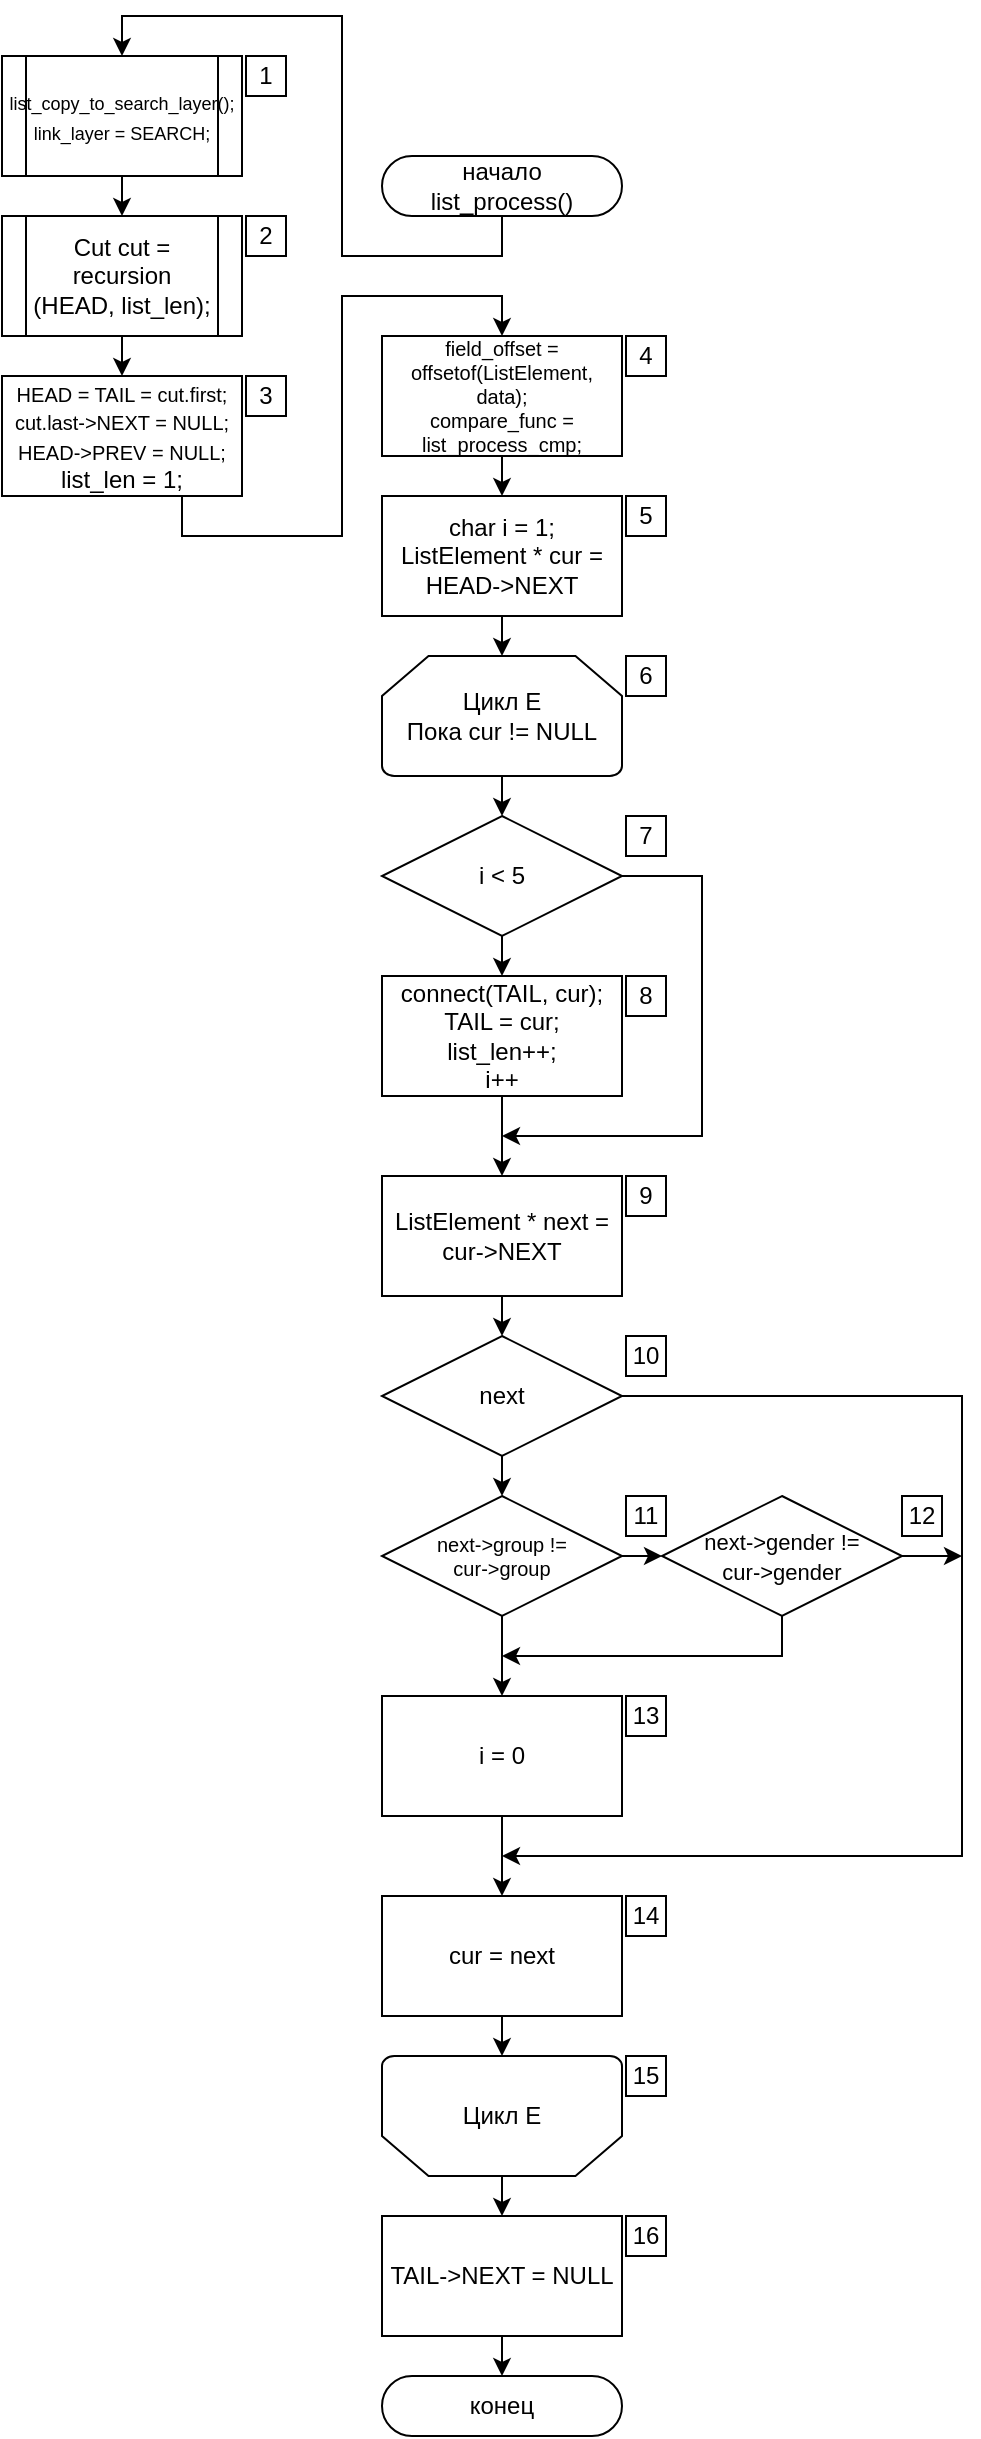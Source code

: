 <mxfile compressed="false" version="13.9.9" type="device">
  <diagram id="uBbau7ussQgPSl02ERnx" name="Page-1">
    <mxGraphModel dx="2090" dy="1965" grid="1" gridSize="10" guides="1" tooltips="1" connect="1" arrows="1" fold="1" page="1" pageScale="1" pageWidth="850" pageHeight="1100" math="0" shadow="0" extFonts="Permanent Marker^https://fonts.googleapis.com/css?family=Permanent+Marker">
      <root>
        <mxCell id="0" />
        <mxCell id="1" parent="0" />
        <mxCell id="qXloWMecU9iQvMMXv3q1-344" style="edgeStyle=orthogonalEdgeStyle;rounded=0;orthogonalLoop=1;jettySize=auto;html=1;exitX=0.5;exitY=1;exitDx=0;exitDy=0;entryX=0.5;entryY=0;entryDx=0;entryDy=0;endSize=6;fontSize=12;" parent="1" source="325" target="qXloWMecU9iQvMMXv3q1-339" edge="1">
          <mxGeometry relative="1" as="geometry">
            <Array as="points">
              <mxPoint x="60" y="-70" />
              <mxPoint x="-20" y="-70" />
              <mxPoint x="-20" y="-190" />
              <mxPoint x="-130" y="-190" />
            </Array>
          </mxGeometry>
        </mxCell>
        <mxCell id="325" value="начало&lt;br&gt;list_process()" style="rounded=1;whiteSpace=wrap;html=1;arcSize=50;" parent="1" vertex="1">
          <mxGeometry y="-120" width="120" height="30" as="geometry" />
        </mxCell>
        <mxCell id="326" value="конец" style="rounded=1;whiteSpace=wrap;html=1;arcSize=50;" parent="1" vertex="1">
          <mxGeometry y="990" width="120" height="30" as="geometry" />
        </mxCell>
        <mxCell id="324" value="TAIL-&gt;NEXT = NULL" style="rounded=0;whiteSpace=wrap;html=1;" parent="1" vertex="1">
          <mxGeometry y="910" width="120" height="60" as="geometry" />
        </mxCell>
        <mxCell id="327" style="edgeStyle=orthogonalEdgeStyle;rounded=0;orthogonalLoop=1;jettySize=auto;html=1;exitX=0.5;exitY=1;exitDx=0;exitDy=0;entryX=0.5;entryY=0;entryDx=0;entryDy=0;" parent="1" source="324" target="326" edge="1">
          <mxGeometry relative="1" as="geometry" />
        </mxCell>
        <mxCell id="322" value="Цикл E&lt;br&gt;Пока cur != NULL" style="strokeWidth=1;html=1;shape=mxgraph.flowchart.loop_limit;whiteSpace=wrap;flipV=0;" parent="1" vertex="1">
          <mxGeometry y="130" width="120" height="60" as="geometry" />
        </mxCell>
        <mxCell id="323" value="Цикл E" style="strokeWidth=1;html=1;shape=mxgraph.flowchart.loop_limit;whiteSpace=wrap;flipV=1;" parent="1" vertex="1">
          <mxGeometry y="830" width="120" height="60" as="geometry" />
        </mxCell>
        <mxCell id="321" value="cur = next" style="rounded=0;whiteSpace=wrap;html=1;" parent="1" vertex="1">
          <mxGeometry y="750" width="120" height="60" as="geometry" />
        </mxCell>
        <mxCell id="328" style="edgeStyle=orthogonalEdgeStyle;rounded=0;orthogonalLoop=1;jettySize=auto;html=1;exitX=0.5;exitY=1;exitDx=0;exitDy=0;entryX=0.5;entryY=0;entryDx=0;entryDy=0;" parent="1" source="321" target="323" edge="1">
          <mxGeometry relative="1" as="geometry" />
        </mxCell>
        <mxCell id="qXloWMecU9iQvMMXv3q1-355" style="edgeStyle=orthogonalEdgeStyle;rounded=0;orthogonalLoop=1;jettySize=auto;html=1;exitX=0.5;exitY=1;exitDx=0;exitDy=0;entryX=0.5;entryY=0;entryDx=0;entryDy=0;endSize=6;fontSize=10;" parent="1" source="320" target="qXloWMecU9iQvMMXv3q1-353" edge="1">
          <mxGeometry relative="1" as="geometry" />
        </mxCell>
        <mxCell id="320" value="next" style="rhombus;whiteSpace=wrap;html=1;rounded=0;" parent="1" vertex="1">
          <mxGeometry y="470" width="120" height="60" as="geometry" />
        </mxCell>
        <mxCell id="319" value="i = 0" style="rounded=0;whiteSpace=wrap;html=1;" parent="1" vertex="1">
          <mxGeometry y="650" width="120" height="60" as="geometry" />
        </mxCell>
        <mxCell id="329" style="edgeStyle=orthogonalEdgeStyle;rounded=0;orthogonalLoop=1;jettySize=auto;html=1;exitX=0.5;exitY=1;exitDx=0;exitDy=0;entryX=0.5;entryY=0;entryDx=0;entryDy=0;" parent="1" source="319" target="321" edge="1">
          <mxGeometry relative="1" as="geometry" />
        </mxCell>
        <mxCell id="331" style="edgeStyle=orthogonalEdgeStyle;rounded=0;orthogonalLoop=1;jettySize=auto;html=1;exitX=1;exitY=0.5;exitDx=0;exitDy=0;" parent="1" source="320" edge="1">
          <mxGeometry relative="1" as="geometry">
            <mxPoint x="60" y="730" as="targetPoint" />
            <Array as="points">
              <mxPoint x="290" y="500" />
              <mxPoint x="290" y="730" />
            </Array>
          </mxGeometry>
        </mxCell>
        <mxCell id="318" value="ListElement * next = cur-&gt;NEXT" style="rounded=0;whiteSpace=wrap;html=1;" parent="1" vertex="1">
          <mxGeometry y="390" width="120" height="60" as="geometry" />
        </mxCell>
        <mxCell id="332" style="edgeStyle=orthogonalEdgeStyle;rounded=0;orthogonalLoop=1;jettySize=auto;html=1;exitX=0.5;exitY=1;exitDx=0;exitDy=0;entryX=0.5;entryY=0;entryDx=0;entryDy=0;" parent="1" source="318" target="320" edge="1">
          <mxGeometry relative="1" as="geometry" />
        </mxCell>
        <mxCell id="317" value="i &lt; 5" style="rhombus;whiteSpace=wrap;html=1;rounded=0;" parent="1" vertex="1">
          <mxGeometry y="210" width="120" height="60" as="geometry" />
        </mxCell>
        <mxCell id="316" value="connect(TAIL, cur);&lt;br&gt;TAIL = cur;&lt;br&gt;list_len++;&lt;br&gt;i++" style="rounded=0;whiteSpace=wrap;html=1;" parent="1" vertex="1">
          <mxGeometry y="290" width="120" height="60" as="geometry" />
        </mxCell>
        <mxCell id="333" style="edgeStyle=orthogonalEdgeStyle;rounded=0;orthogonalLoop=1;jettySize=auto;html=1;exitX=0.5;exitY=1;exitDx=0;exitDy=0;entryX=0.5;entryY=0;entryDx=0;entryDy=0;" parent="1" source="316" target="318" edge="1">
          <mxGeometry relative="1" as="geometry" />
        </mxCell>
        <mxCell id="334" style="edgeStyle=orthogonalEdgeStyle;rounded=0;orthogonalLoop=1;jettySize=auto;html=1;exitX=0.5;exitY=1;exitDx=0;exitDy=0;entryX=0.5;entryY=0;entryDx=0;entryDy=0;" parent="1" source="317" target="316" edge="1">
          <mxGeometry relative="1" as="geometry" />
        </mxCell>
        <mxCell id="335" style="edgeStyle=orthogonalEdgeStyle;rounded=0;orthogonalLoop=1;jettySize=auto;html=1;exitX=1;exitY=0.5;exitDx=0;exitDy=0;" parent="1" source="317" edge="1">
          <mxGeometry relative="1" as="geometry">
            <mxPoint x="60" y="370" as="targetPoint" />
            <Array as="points">
              <mxPoint x="160" y="240" />
              <mxPoint x="160" y="370" />
            </Array>
          </mxGeometry>
        </mxCell>
        <mxCell id="336" style="edgeStyle=orthogonalEdgeStyle;rounded=0;orthogonalLoop=1;jettySize=auto;html=1;exitX=0.5;exitY=1;exitDx=0;exitDy=0;entryX=0.5;entryY=0;entryDx=0;entryDy=0;" parent="1" source="322" target="317" edge="1">
          <mxGeometry relative="1" as="geometry" />
        </mxCell>
        <mxCell id="337" style="edgeStyle=orthogonalEdgeStyle;rounded=0;orthogonalLoop=1;jettySize=auto;html=1;exitX=0.5;exitY=1;exitDx=0;exitDy=0;entryX=0.5;entryY=0;entryDx=0;entryDy=0;" parent="1" source="323" target="324" edge="1">
          <mxGeometry relative="1" as="geometry" />
        </mxCell>
        <mxCell id="315" value="char i = 1;&lt;br&gt;ListElement * cur = HEAD-&amp;gt;NEXT" style="rounded=0;whiteSpace=wrap;html=1;" parent="1" vertex="1">
          <mxGeometry y="50" width="120" height="60" as="geometry" />
        </mxCell>
        <mxCell id="338" style="edgeStyle=orthogonalEdgeStyle;rounded=0;orthogonalLoop=1;jettySize=auto;html=1;exitX=0.5;exitY=1;exitDx=0;exitDy=0;entryX=0.5;entryY=0;entryDx=0;entryDy=0;" parent="1" source="315" target="322" edge="1">
          <mxGeometry relative="1" as="geometry" />
        </mxCell>
        <mxCell id="qXloWMecU9iQvMMXv3q1-350" style="edgeStyle=orthogonalEdgeStyle;rounded=0;orthogonalLoop=1;jettySize=auto;html=1;exitX=0.5;exitY=1;exitDx=0;exitDy=0;entryX=0.5;entryY=0;entryDx=0;entryDy=0;endSize=6;fontSize=12;" parent="1" source="qXloWMecU9iQvMMXv3q1-339" target="qXloWMecU9iQvMMXv3q1-341" edge="1">
          <mxGeometry relative="1" as="geometry" />
        </mxCell>
        <mxCell id="qXloWMecU9iQvMMXv3q1-339" value="&lt;font style=&quot;font-size: 9px&quot;&gt;list_copy_to_search_layer();&lt;br&gt;link_layer = SEARCH;&lt;/font&gt;" style="shape=process;whiteSpace=wrap;html=1;backgroundOutline=1;fontFamily=Helvetica;fontSize=12;fontColor=#000000;align=center;strokeColor=#000000;fillColor=#ffffff;" parent="1" vertex="1">
          <mxGeometry x="-190" y="-170" width="120" height="60" as="geometry" />
        </mxCell>
        <mxCell id="qXloWMecU9iQvMMXv3q1-347" style="edgeStyle=orthogonalEdgeStyle;rounded=0;orthogonalLoop=1;jettySize=auto;html=1;exitX=0.5;exitY=1;exitDx=0;exitDy=0;entryX=0.5;entryY=0;entryDx=0;entryDy=0;endSize=6;fontSize=12;" parent="1" source="qXloWMecU9iQvMMXv3q1-341" target="qXloWMecU9iQvMMXv3q1-342" edge="1">
          <mxGeometry relative="1" as="geometry" />
        </mxCell>
        <mxCell id="qXloWMecU9iQvMMXv3q1-341" value="&lt;span&gt;Cut cut =&lt;br&gt;recursion&lt;br&gt;(HEAD, list_len);&lt;/span&gt;" style="shape=process;whiteSpace=wrap;html=1;backgroundOutline=1;fontSize=12;" parent="1" vertex="1">
          <mxGeometry x="-190" y="-90" width="120" height="60" as="geometry" />
        </mxCell>
        <mxCell id="qXloWMecU9iQvMMXv3q1-351" style="edgeStyle=orthogonalEdgeStyle;rounded=0;orthogonalLoop=1;jettySize=auto;html=1;exitX=0.5;exitY=1;exitDx=0;exitDy=0;entryX=0.5;entryY=0;entryDx=0;entryDy=0;endSize=6;fontSize=12;" parent="1" source="qXloWMecU9iQvMMXv3q1-342" target="qXloWMecU9iQvMMXv3q1-349" edge="1">
          <mxGeometry relative="1" as="geometry">
            <Array as="points">
              <mxPoint x="-100" y="70" />
              <mxPoint x="-20" y="70" />
              <mxPoint x="-20" y="-50" />
              <mxPoint x="60" y="-50" />
            </Array>
          </mxGeometry>
        </mxCell>
        <mxCell id="qXloWMecU9iQvMMXv3q1-342" value="&lt;font style=&quot;font-size: 10px&quot;&gt;&lt;span&gt;HEAD = TAIL = cut.first;&lt;/span&gt;&lt;br&gt;&lt;span&gt;cut.last-&amp;gt;NEXT = NULL;&lt;/span&gt;&lt;br&gt;&lt;span&gt;HEAD-&amp;gt;PREV = NULL;&lt;br&gt;&lt;/span&gt;&lt;span style=&quot;font-size: 12px&quot;&gt;list_len = 1;&lt;/span&gt;&lt;span&gt;&lt;br&gt;&lt;/span&gt;&lt;/font&gt;" style="rounded=0;whiteSpace=wrap;html=1;fontSize=12;" parent="1" vertex="1">
          <mxGeometry x="-190" y="-10" width="120" height="60" as="geometry" />
        </mxCell>
        <mxCell id="qXloWMecU9iQvMMXv3q1-352" style="edgeStyle=orthogonalEdgeStyle;rounded=0;orthogonalLoop=1;jettySize=auto;html=1;exitX=0.5;exitY=1;exitDx=0;exitDy=0;entryX=0.5;entryY=0;entryDx=0;entryDy=0;endSize=6;fontSize=12;" parent="1" source="qXloWMecU9iQvMMXv3q1-349" target="315" edge="1">
          <mxGeometry relative="1" as="geometry" />
        </mxCell>
        <mxCell id="qXloWMecU9iQvMMXv3q1-349" value="&lt;font style=&quot;font-size: 10px&quot;&gt;field_offset = offsetof(ListElement, data);&lt;br&gt;compare_func = list_process_cmp;&lt;/font&gt;" style="rounded=0;whiteSpace=wrap;html=1;fontSize=10;" parent="1" vertex="1">
          <mxGeometry y="-30" width="120" height="60" as="geometry" />
        </mxCell>
        <mxCell id="qXloWMecU9iQvMMXv3q1-356" style="edgeStyle=orthogonalEdgeStyle;rounded=0;orthogonalLoop=1;jettySize=auto;html=1;exitX=0.5;exitY=1;exitDx=0;exitDy=0;entryX=0.5;entryY=0;entryDx=0;entryDy=0;endSize=6;fontSize=10;" parent="1" source="qXloWMecU9iQvMMXv3q1-353" target="319" edge="1">
          <mxGeometry relative="1" as="geometry" />
        </mxCell>
        <mxCell id="qXloWMecU9iQvMMXv3q1-357" style="edgeStyle=orthogonalEdgeStyle;rounded=0;orthogonalLoop=1;jettySize=auto;html=1;exitX=1;exitY=0.5;exitDx=0;exitDy=0;entryX=0;entryY=0.5;entryDx=0;entryDy=0;endSize=6;fontSize=10;" parent="1" source="qXloWMecU9iQvMMXv3q1-353" target="qXloWMecU9iQvMMXv3q1-354" edge="1">
          <mxGeometry relative="1" as="geometry" />
        </mxCell>
        <mxCell id="qXloWMecU9iQvMMXv3q1-353" value="next-&amp;gt;group !=&lt;br&gt;cur-&amp;gt;group" style="rhombus;whiteSpace=wrap;html=1;rounded=0;fontSize=10;" parent="1" vertex="1">
          <mxGeometry y="550" width="120" height="60" as="geometry" />
        </mxCell>
        <mxCell id="qXloWMecU9iQvMMXv3q1-358" style="edgeStyle=orthogonalEdgeStyle;rounded=0;orthogonalLoop=1;jettySize=auto;html=1;exitX=0.5;exitY=1;exitDx=0;exitDy=0;endSize=6;fontSize=10;" parent="1" source="qXloWMecU9iQvMMXv3q1-354" edge="1">
          <mxGeometry relative="1" as="geometry">
            <mxPoint x="60" y="630" as="targetPoint" />
            <Array as="points">
              <mxPoint x="200" y="630" />
            </Array>
          </mxGeometry>
        </mxCell>
        <mxCell id="qXloWMecU9iQvMMXv3q1-359" style="edgeStyle=orthogonalEdgeStyle;rounded=0;orthogonalLoop=1;jettySize=auto;html=1;endSize=6;fontSize=10;" parent="1" source="qXloWMecU9iQvMMXv3q1-354" edge="1">
          <mxGeometry relative="1" as="geometry">
            <mxPoint x="290" y="580" as="targetPoint" />
          </mxGeometry>
        </mxCell>
        <mxCell id="qXloWMecU9iQvMMXv3q1-354" value="&lt;font style=&quot;font-size: 11px&quot;&gt;next-&amp;gt;gender !=&lt;br&gt;cur-&amp;gt;gender&lt;/font&gt;" style="rhombus;whiteSpace=wrap;html=1;rounded=0;" parent="1" vertex="1">
          <mxGeometry x="140" y="550" width="120" height="60" as="geometry" />
        </mxCell>
        <mxCell id="M_NYjB1fpqTVngTLy-qD-338" value="1" style="whiteSpace=wrap;html=1;aspect=fixed;" parent="1" vertex="1">
          <mxGeometry x="-68" y="-170" width="20" height="20" as="geometry" />
        </mxCell>
        <mxCell id="M_NYjB1fpqTVngTLy-qD-339" value="2" style="whiteSpace=wrap;html=1;aspect=fixed;" parent="1" vertex="1">
          <mxGeometry x="-68" y="-90" width="20" height="20" as="geometry" />
        </mxCell>
        <mxCell id="M_NYjB1fpqTVngTLy-qD-340" value="3" style="whiteSpace=wrap;html=1;aspect=fixed;" parent="1" vertex="1">
          <mxGeometry x="-68" y="-10" width="20" height="20" as="geometry" />
        </mxCell>
        <mxCell id="M_NYjB1fpqTVngTLy-qD-341" value="4" style="whiteSpace=wrap;html=1;aspect=fixed;" parent="1" vertex="1">
          <mxGeometry x="122" y="-30" width="20" height="20" as="geometry" />
        </mxCell>
        <mxCell id="M_NYjB1fpqTVngTLy-qD-342" value="5" style="whiteSpace=wrap;html=1;aspect=fixed;" parent="1" vertex="1">
          <mxGeometry x="122" y="50" width="20" height="20" as="geometry" />
        </mxCell>
        <mxCell id="M_NYjB1fpqTVngTLy-qD-343" value="6" style="whiteSpace=wrap;html=1;aspect=fixed;" parent="1" vertex="1">
          <mxGeometry x="122" y="130" width="20" height="20" as="geometry" />
        </mxCell>
        <mxCell id="M_NYjB1fpqTVngTLy-qD-344" value="7" style="whiteSpace=wrap;html=1;aspect=fixed;" parent="1" vertex="1">
          <mxGeometry x="122" y="210" width="20" height="20" as="geometry" />
        </mxCell>
        <mxCell id="M_NYjB1fpqTVngTLy-qD-346" value="8" style="whiteSpace=wrap;html=1;aspect=fixed;" parent="1" vertex="1">
          <mxGeometry x="122" y="290" width="20" height="20" as="geometry" />
        </mxCell>
        <mxCell id="M_NYjB1fpqTVngTLy-qD-347" value="9" style="whiteSpace=wrap;html=1;aspect=fixed;" parent="1" vertex="1">
          <mxGeometry x="122" y="390" width="20" height="20" as="geometry" />
        </mxCell>
        <mxCell id="M_NYjB1fpqTVngTLy-qD-348" value="10" style="whiteSpace=wrap;html=1;aspect=fixed;" parent="1" vertex="1">
          <mxGeometry x="122" y="470" width="20" height="20" as="geometry" />
        </mxCell>
        <mxCell id="M_NYjB1fpqTVngTLy-qD-349" value="11" style="whiteSpace=wrap;html=1;aspect=fixed;" parent="1" vertex="1">
          <mxGeometry x="122" y="550" width="20" height="20" as="geometry" />
        </mxCell>
        <mxCell id="M_NYjB1fpqTVngTLy-qD-350" value="12" style="whiteSpace=wrap;html=1;aspect=fixed;" parent="1" vertex="1">
          <mxGeometry x="260" y="550" width="20" height="20" as="geometry" />
        </mxCell>
        <mxCell id="M_NYjB1fpqTVngTLy-qD-351" value="13" style="whiteSpace=wrap;html=1;aspect=fixed;" parent="1" vertex="1">
          <mxGeometry x="122" y="650" width="20" height="20" as="geometry" />
        </mxCell>
        <mxCell id="M_NYjB1fpqTVngTLy-qD-352" value="14" style="whiteSpace=wrap;html=1;aspect=fixed;" parent="1" vertex="1">
          <mxGeometry x="122" y="750" width="20" height="20" as="geometry" />
        </mxCell>
        <mxCell id="M_NYjB1fpqTVngTLy-qD-353" value="15" style="whiteSpace=wrap;html=1;aspect=fixed;" parent="1" vertex="1">
          <mxGeometry x="122" y="830" width="20" height="20" as="geometry" />
        </mxCell>
        <mxCell id="M_NYjB1fpqTVngTLy-qD-354" value="16" style="whiteSpace=wrap;html=1;aspect=fixed;" parent="1" vertex="1">
          <mxGeometry x="122" y="910" width="20" height="20" as="geometry" />
        </mxCell>
      </root>
    </mxGraphModel>
  </diagram>
</mxfile>
